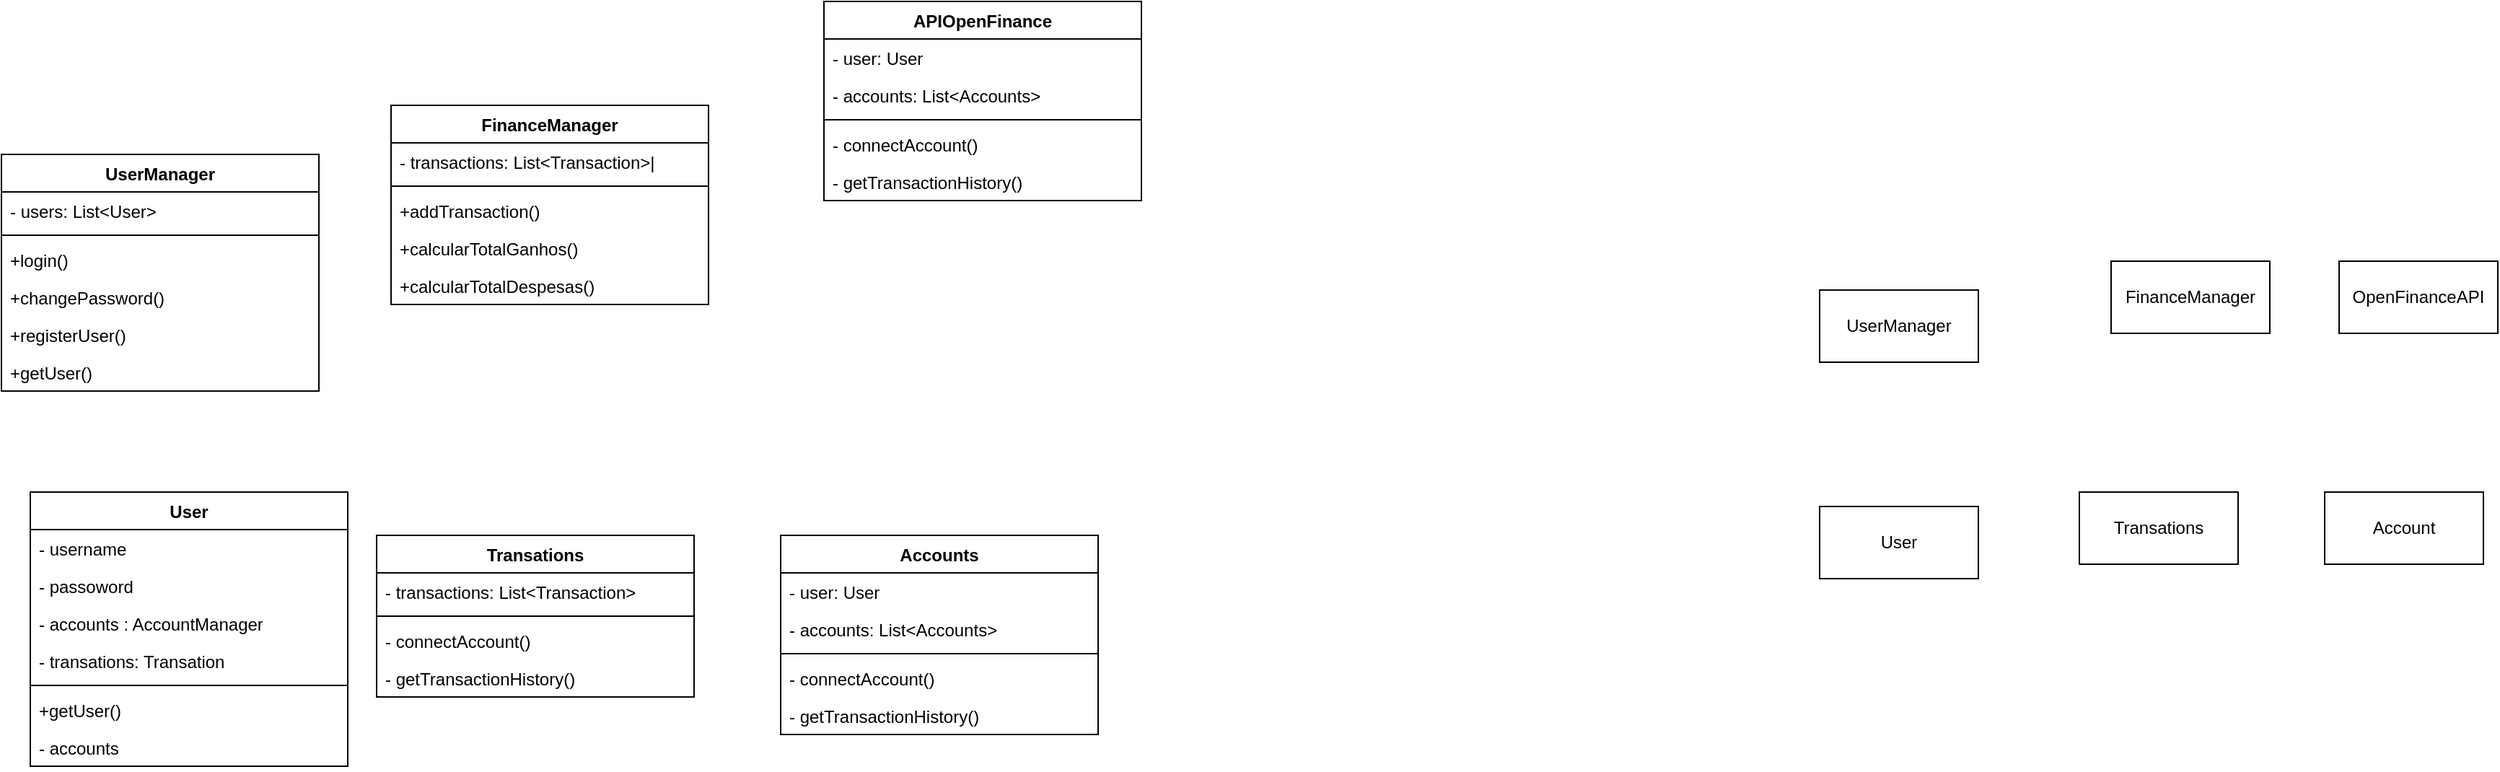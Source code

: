 <mxfile version="22.1.3" type="device">
  <diagram name="Page-1" id="efa7a0a1-bf9b-a30e-e6df-94a7791c09e9">
    <mxGraphModel dx="925" dy="505" grid="1" gridSize="10" guides="1" tooltips="1" connect="1" arrows="1" fold="1" page="1" pageScale="1" pageWidth="826" pageHeight="1169" background="none" math="0" shadow="0">
      <root>
        <mxCell id="0" />
        <mxCell id="1" parent="0" />
        <mxCell id="2zVJqXbOrUwPIhx-QW6m-122" value="OpenFinanceAPI" style="html=1;whiteSpace=wrap;" parent="1" vertex="1">
          <mxGeometry x="1700" y="270" width="110" height="50" as="geometry" />
        </mxCell>
        <mxCell id="2zVJqXbOrUwPIhx-QW6m-123" value="User" style="html=1;whiteSpace=wrap;" parent="1" vertex="1">
          <mxGeometry x="1340" y="440" width="110" height="50" as="geometry" />
        </mxCell>
        <mxCell id="2zVJqXbOrUwPIhx-QW6m-126" value="Transations" style="html=1;whiteSpace=wrap;" parent="1" vertex="1">
          <mxGeometry x="1520" y="430" width="110" height="50" as="geometry" />
        </mxCell>
        <mxCell id="2zVJqXbOrUwPIhx-QW6m-127" value="Account" style="html=1;whiteSpace=wrap;" parent="1" vertex="1">
          <mxGeometry x="1690" y="430" width="110" height="50" as="geometry" />
        </mxCell>
        <mxCell id="2zVJqXbOrUwPIhx-QW6m-144" value="UserManager" style="swimlane;fontStyle=1;align=center;verticalAlign=top;childLayout=stackLayout;horizontal=1;startSize=26;horizontalStack=0;resizeParent=1;resizeParentMax=0;resizeLast=0;collapsible=1;marginBottom=0;whiteSpace=wrap;html=1;" parent="1" vertex="1">
          <mxGeometry x="80" y="196" width="220" height="164" as="geometry" />
        </mxCell>
        <mxCell id="2zVJqXbOrUwPIhx-QW6m-145" value="- users: List&amp;lt;User&amp;gt;" style="text;strokeColor=none;fillColor=none;align=left;verticalAlign=top;spacingLeft=4;spacingRight=4;overflow=hidden;rotatable=0;points=[[0,0.5],[1,0.5]];portConstraint=eastwest;whiteSpace=wrap;html=1;" parent="2zVJqXbOrUwPIhx-QW6m-144" vertex="1">
          <mxGeometry y="26" width="220" height="26" as="geometry" />
        </mxCell>
        <mxCell id="2zVJqXbOrUwPIhx-QW6m-146" value="" style="line;strokeWidth=1;fillColor=none;align=left;verticalAlign=middle;spacingTop=-1;spacingLeft=3;spacingRight=3;rotatable=0;labelPosition=right;points=[];portConstraint=eastwest;strokeColor=inherit;" parent="2zVJqXbOrUwPIhx-QW6m-144" vertex="1">
          <mxGeometry y="52" width="220" height="8" as="geometry" />
        </mxCell>
        <mxCell id="2zVJqXbOrUwPIhx-QW6m-147" value="+login()" style="text;strokeColor=none;fillColor=none;align=left;verticalAlign=top;spacingLeft=4;spacingRight=4;overflow=hidden;rotatable=0;points=[[0,0.5],[1,0.5]];portConstraint=eastwest;whiteSpace=wrap;html=1;" parent="2zVJqXbOrUwPIhx-QW6m-144" vertex="1">
          <mxGeometry y="60" width="220" height="26" as="geometry" />
        </mxCell>
        <mxCell id="2zVJqXbOrUwPIhx-QW6m-148" value="+changePassword()" style="text;strokeColor=none;fillColor=none;align=left;verticalAlign=top;spacingLeft=4;spacingRight=4;overflow=hidden;rotatable=0;points=[[0,0.5],[1,0.5]];portConstraint=eastwest;whiteSpace=wrap;html=1;" parent="2zVJqXbOrUwPIhx-QW6m-144" vertex="1">
          <mxGeometry y="86" width="220" height="26" as="geometry" />
        </mxCell>
        <mxCell id="2zVJqXbOrUwPIhx-QW6m-149" value="+registerUser()" style="text;strokeColor=none;fillColor=none;align=left;verticalAlign=top;spacingLeft=4;spacingRight=4;overflow=hidden;rotatable=0;points=[[0,0.5],[1,0.5]];portConstraint=eastwest;whiteSpace=wrap;html=1;" parent="2zVJqXbOrUwPIhx-QW6m-144" vertex="1">
          <mxGeometry y="112" width="220" height="26" as="geometry" />
        </mxCell>
        <mxCell id="2zVJqXbOrUwPIhx-QW6m-150" value="+getUser()" style="text;strokeColor=none;fillColor=none;align=left;verticalAlign=top;spacingLeft=4;spacingRight=4;overflow=hidden;rotatable=0;points=[[0,0.5],[1,0.5]];portConstraint=eastwest;whiteSpace=wrap;html=1;" parent="2zVJqXbOrUwPIhx-QW6m-144" vertex="1">
          <mxGeometry y="138" width="220" height="26" as="geometry" />
        </mxCell>
        <mxCell id="2zVJqXbOrUwPIhx-QW6m-151" value="FinanceManager" style="swimlane;fontStyle=1;align=center;verticalAlign=top;childLayout=stackLayout;horizontal=1;startSize=26;horizontalStack=0;resizeParent=1;resizeParentMax=0;resizeLast=0;collapsible=1;marginBottom=0;whiteSpace=wrap;html=1;" parent="1" vertex="1">
          <mxGeometry x="350" y="162" width="220" height="138" as="geometry" />
        </mxCell>
        <mxCell id="2zVJqXbOrUwPIhx-QW6m-152" value="- transactions: List&amp;lt;Transaction&amp;gt;|" style="text;strokeColor=none;fillColor=none;align=left;verticalAlign=top;spacingLeft=4;spacingRight=4;overflow=hidden;rotatable=0;points=[[0,0.5],[1,0.5]];portConstraint=eastwest;whiteSpace=wrap;html=1;" parent="2zVJqXbOrUwPIhx-QW6m-151" vertex="1">
          <mxGeometry y="26" width="220" height="26" as="geometry" />
        </mxCell>
        <mxCell id="2zVJqXbOrUwPIhx-QW6m-153" value="" style="line;strokeWidth=1;fillColor=none;align=left;verticalAlign=middle;spacingTop=-1;spacingLeft=3;spacingRight=3;rotatable=0;labelPosition=right;points=[];portConstraint=eastwest;strokeColor=inherit;" parent="2zVJqXbOrUwPIhx-QW6m-151" vertex="1">
          <mxGeometry y="52" width="220" height="8" as="geometry" />
        </mxCell>
        <mxCell id="2zVJqXbOrUwPIhx-QW6m-154" value="+addTransaction()" style="text;strokeColor=none;fillColor=none;align=left;verticalAlign=top;spacingLeft=4;spacingRight=4;overflow=hidden;rotatable=0;points=[[0,0.5],[1,0.5]];portConstraint=eastwest;whiteSpace=wrap;html=1;" parent="2zVJqXbOrUwPIhx-QW6m-151" vertex="1">
          <mxGeometry y="60" width="220" height="26" as="geometry" />
        </mxCell>
        <mxCell id="2zVJqXbOrUwPIhx-QW6m-155" value="+calcularTotalGanhos()" style="text;strokeColor=none;fillColor=none;align=left;verticalAlign=top;spacingLeft=4;spacingRight=4;overflow=hidden;rotatable=0;points=[[0,0.5],[1,0.5]];portConstraint=eastwest;whiteSpace=wrap;html=1;" parent="2zVJqXbOrUwPIhx-QW6m-151" vertex="1">
          <mxGeometry y="86" width="220" height="26" as="geometry" />
        </mxCell>
        <mxCell id="2zVJqXbOrUwPIhx-QW6m-156" value="+calcularTotalDespesas()" style="text;strokeColor=none;fillColor=none;align=left;verticalAlign=top;spacingLeft=4;spacingRight=4;overflow=hidden;rotatable=0;points=[[0,0.5],[1,0.5]];portConstraint=eastwest;whiteSpace=wrap;html=1;" parent="2zVJqXbOrUwPIhx-QW6m-151" vertex="1">
          <mxGeometry y="112" width="220" height="26" as="geometry" />
        </mxCell>
        <mxCell id="2zVJqXbOrUwPIhx-QW6m-158" value="Accounts" style="swimlane;fontStyle=1;align=center;verticalAlign=top;childLayout=stackLayout;horizontal=1;startSize=26;horizontalStack=0;resizeParent=1;resizeParentMax=0;resizeLast=0;collapsible=1;marginBottom=0;whiteSpace=wrap;html=1;" parent="1" vertex="1">
          <mxGeometry x="620" y="460" width="220" height="138" as="geometry" />
        </mxCell>
        <mxCell id="2zVJqXbOrUwPIhx-QW6m-159" value="- user: User" style="text;strokeColor=none;fillColor=none;align=left;verticalAlign=top;spacingLeft=4;spacingRight=4;overflow=hidden;rotatable=0;points=[[0,0.5],[1,0.5]];portConstraint=eastwest;whiteSpace=wrap;html=1;" parent="2zVJqXbOrUwPIhx-QW6m-158" vertex="1">
          <mxGeometry y="26" width="220" height="26" as="geometry" />
        </mxCell>
        <mxCell id="5Q-AV8V6WS_3mqMm1_gA-12" value="- accounts: List&amp;lt;Accounts&amp;gt;" style="text;strokeColor=none;fillColor=none;align=left;verticalAlign=top;spacingLeft=4;spacingRight=4;overflow=hidden;rotatable=0;points=[[0,0.5],[1,0.5]];portConstraint=eastwest;whiteSpace=wrap;html=1;" vertex="1" parent="2zVJqXbOrUwPIhx-QW6m-158">
          <mxGeometry y="52" width="220" height="26" as="geometry" />
        </mxCell>
        <mxCell id="2zVJqXbOrUwPIhx-QW6m-160" value="" style="line;strokeWidth=1;fillColor=none;align=left;verticalAlign=middle;spacingTop=-1;spacingLeft=3;spacingRight=3;rotatable=0;labelPosition=right;points=[];portConstraint=eastwest;strokeColor=inherit;" parent="2zVJqXbOrUwPIhx-QW6m-158" vertex="1">
          <mxGeometry y="78" width="220" height="8" as="geometry" />
        </mxCell>
        <mxCell id="2zVJqXbOrUwPIhx-QW6m-161" value="- connectAccount()" style="text;strokeColor=none;fillColor=none;align=left;verticalAlign=top;spacingLeft=4;spacingRight=4;overflow=hidden;rotatable=0;points=[[0,0.5],[1,0.5]];portConstraint=eastwest;whiteSpace=wrap;html=1;" parent="2zVJqXbOrUwPIhx-QW6m-158" vertex="1">
          <mxGeometry y="86" width="220" height="26" as="geometry" />
        </mxCell>
        <mxCell id="2zVJqXbOrUwPIhx-QW6m-162" value="- getTransactionHistory()" style="text;strokeColor=none;fillColor=none;align=left;verticalAlign=top;spacingLeft=4;spacingRight=4;overflow=hidden;rotatable=0;points=[[0,0.5],[1,0.5]];portConstraint=eastwest;whiteSpace=wrap;html=1;" parent="2zVJqXbOrUwPIhx-QW6m-158" vertex="1">
          <mxGeometry y="112" width="220" height="26" as="geometry" />
        </mxCell>
        <mxCell id="5Q-AV8V6WS_3mqMm1_gA-1" value="User" style="swimlane;fontStyle=1;align=center;verticalAlign=top;childLayout=stackLayout;horizontal=1;startSize=26;horizontalStack=0;resizeParent=1;resizeParentMax=0;resizeLast=0;collapsible=1;marginBottom=0;whiteSpace=wrap;html=1;" vertex="1" parent="1">
          <mxGeometry x="100" y="430" width="220" height="190" as="geometry" />
        </mxCell>
        <mxCell id="5Q-AV8V6WS_3mqMm1_gA-4" value=" - username " style="text;strokeColor=none;fillColor=none;align=left;verticalAlign=top;spacingLeft=4;spacingRight=4;overflow=hidden;rotatable=0;points=[[0,0.5],[1,0.5]];portConstraint=eastwest;whiteSpace=wrap;html=1;" vertex="1" parent="5Q-AV8V6WS_3mqMm1_gA-1">
          <mxGeometry y="26" width="220" height="26" as="geometry" />
        </mxCell>
        <mxCell id="5Q-AV8V6WS_3mqMm1_gA-6" value="- passoword" style="text;strokeColor=none;fillColor=none;align=left;verticalAlign=top;spacingLeft=4;spacingRight=4;overflow=hidden;rotatable=0;points=[[0,0.5],[1,0.5]];portConstraint=eastwest;whiteSpace=wrap;html=1;" vertex="1" parent="5Q-AV8V6WS_3mqMm1_gA-1">
          <mxGeometry y="52" width="220" height="26" as="geometry" />
        </mxCell>
        <mxCell id="5Q-AV8V6WS_3mqMm1_gA-5" value="- accounts : AccountManager" style="text;strokeColor=none;fillColor=none;align=left;verticalAlign=top;spacingLeft=4;spacingRight=4;overflow=hidden;rotatable=0;points=[[0,0.5],[1,0.5]];portConstraint=eastwest;whiteSpace=wrap;html=1;" vertex="1" parent="5Q-AV8V6WS_3mqMm1_gA-1">
          <mxGeometry y="78" width="220" height="26" as="geometry" />
        </mxCell>
        <mxCell id="5Q-AV8V6WS_3mqMm1_gA-2" value="- transations: Transation" style="text;strokeColor=none;fillColor=none;align=left;verticalAlign=top;spacingLeft=4;spacingRight=4;overflow=hidden;rotatable=0;points=[[0,0.5],[1,0.5]];portConstraint=eastwest;whiteSpace=wrap;html=1;" vertex="1" parent="5Q-AV8V6WS_3mqMm1_gA-1">
          <mxGeometry y="104" width="220" height="26" as="geometry" />
        </mxCell>
        <mxCell id="5Q-AV8V6WS_3mqMm1_gA-3" value="" style="line;strokeWidth=1;fillColor=none;align=left;verticalAlign=middle;spacingTop=-1;spacingLeft=3;spacingRight=3;rotatable=0;labelPosition=right;points=[];portConstraint=eastwest;strokeColor=inherit;" vertex="1" parent="5Q-AV8V6WS_3mqMm1_gA-1">
          <mxGeometry y="130" width="220" height="8" as="geometry" />
        </mxCell>
        <mxCell id="5Q-AV8V6WS_3mqMm1_gA-7" value="+getUser()" style="text;strokeColor=none;fillColor=none;align=left;verticalAlign=top;spacingLeft=4;spacingRight=4;overflow=hidden;rotatable=0;points=[[0,0.5],[1,0.5]];portConstraint=eastwest;whiteSpace=wrap;html=1;" vertex="1" parent="5Q-AV8V6WS_3mqMm1_gA-1">
          <mxGeometry y="138" width="220" height="26" as="geometry" />
        </mxCell>
        <mxCell id="5Q-AV8V6WS_3mqMm1_gA-11" value="- accounts" style="text;strokeColor=none;fillColor=none;align=left;verticalAlign=top;spacingLeft=4;spacingRight=4;overflow=hidden;rotatable=0;points=[[0,0.5],[1,0.5]];portConstraint=eastwest;whiteSpace=wrap;html=1;" vertex="1" parent="5Q-AV8V6WS_3mqMm1_gA-1">
          <mxGeometry y="164" width="220" height="26" as="geometry" />
        </mxCell>
        <mxCell id="5Q-AV8V6WS_3mqMm1_gA-19" value="Transations" style="swimlane;fontStyle=1;align=center;verticalAlign=top;childLayout=stackLayout;horizontal=1;startSize=26;horizontalStack=0;resizeParent=1;resizeParentMax=0;resizeLast=0;collapsible=1;marginBottom=0;whiteSpace=wrap;html=1;" vertex="1" parent="1">
          <mxGeometry x="340" y="460" width="220" height="112" as="geometry" />
        </mxCell>
        <mxCell id="5Q-AV8V6WS_3mqMm1_gA-20" value="- transactions: List&amp;lt;Transaction&amp;gt;" style="text;strokeColor=none;fillColor=none;align=left;verticalAlign=top;spacingLeft=4;spacingRight=4;overflow=hidden;rotatable=0;points=[[0,0.5],[1,0.5]];portConstraint=eastwest;whiteSpace=wrap;html=1;" vertex="1" parent="5Q-AV8V6WS_3mqMm1_gA-19">
          <mxGeometry y="26" width="220" height="26" as="geometry" />
        </mxCell>
        <mxCell id="5Q-AV8V6WS_3mqMm1_gA-22" value="" style="line;strokeWidth=1;fillColor=none;align=left;verticalAlign=middle;spacingTop=-1;spacingLeft=3;spacingRight=3;rotatable=0;labelPosition=right;points=[];portConstraint=eastwest;strokeColor=inherit;" vertex="1" parent="5Q-AV8V6WS_3mqMm1_gA-19">
          <mxGeometry y="52" width="220" height="8" as="geometry" />
        </mxCell>
        <mxCell id="5Q-AV8V6WS_3mqMm1_gA-23" value="- connectAccount()" style="text;strokeColor=none;fillColor=none;align=left;verticalAlign=top;spacingLeft=4;spacingRight=4;overflow=hidden;rotatable=0;points=[[0,0.5],[1,0.5]];portConstraint=eastwest;whiteSpace=wrap;html=1;" vertex="1" parent="5Q-AV8V6WS_3mqMm1_gA-19">
          <mxGeometry y="60" width="220" height="26" as="geometry" />
        </mxCell>
        <mxCell id="5Q-AV8V6WS_3mqMm1_gA-24" value="- getTransactionHistory()" style="text;strokeColor=none;fillColor=none;align=left;verticalAlign=top;spacingLeft=4;spacingRight=4;overflow=hidden;rotatable=0;points=[[0,0.5],[1,0.5]];portConstraint=eastwest;whiteSpace=wrap;html=1;" vertex="1" parent="5Q-AV8V6WS_3mqMm1_gA-19">
          <mxGeometry y="86" width="220" height="26" as="geometry" />
        </mxCell>
        <mxCell id="5Q-AV8V6WS_3mqMm1_gA-25" value="APIOpenFinance" style="swimlane;fontStyle=1;align=center;verticalAlign=top;childLayout=stackLayout;horizontal=1;startSize=26;horizontalStack=0;resizeParent=1;resizeParentMax=0;resizeLast=0;collapsible=1;marginBottom=0;whiteSpace=wrap;html=1;" vertex="1" parent="1">
          <mxGeometry x="650" y="90" width="220" height="138" as="geometry" />
        </mxCell>
        <mxCell id="5Q-AV8V6WS_3mqMm1_gA-26" value="- user: User" style="text;strokeColor=none;fillColor=none;align=left;verticalAlign=top;spacingLeft=4;spacingRight=4;overflow=hidden;rotatable=0;points=[[0,0.5],[1,0.5]];portConstraint=eastwest;whiteSpace=wrap;html=1;" vertex="1" parent="5Q-AV8V6WS_3mqMm1_gA-25">
          <mxGeometry y="26" width="220" height="26" as="geometry" />
        </mxCell>
        <mxCell id="5Q-AV8V6WS_3mqMm1_gA-27" value="- accounts: List&amp;lt;Accounts&amp;gt;" style="text;strokeColor=none;fillColor=none;align=left;verticalAlign=top;spacingLeft=4;spacingRight=4;overflow=hidden;rotatable=0;points=[[0,0.5],[1,0.5]];portConstraint=eastwest;whiteSpace=wrap;html=1;" vertex="1" parent="5Q-AV8V6WS_3mqMm1_gA-25">
          <mxGeometry y="52" width="220" height="26" as="geometry" />
        </mxCell>
        <mxCell id="5Q-AV8V6WS_3mqMm1_gA-28" value="" style="line;strokeWidth=1;fillColor=none;align=left;verticalAlign=middle;spacingTop=-1;spacingLeft=3;spacingRight=3;rotatable=0;labelPosition=right;points=[];portConstraint=eastwest;strokeColor=inherit;" vertex="1" parent="5Q-AV8V6WS_3mqMm1_gA-25">
          <mxGeometry y="78" width="220" height="8" as="geometry" />
        </mxCell>
        <mxCell id="5Q-AV8V6WS_3mqMm1_gA-29" value="- connectAccount()" style="text;strokeColor=none;fillColor=none;align=left;verticalAlign=top;spacingLeft=4;spacingRight=4;overflow=hidden;rotatable=0;points=[[0,0.5],[1,0.5]];portConstraint=eastwest;whiteSpace=wrap;html=1;" vertex="1" parent="5Q-AV8V6WS_3mqMm1_gA-25">
          <mxGeometry y="86" width="220" height="26" as="geometry" />
        </mxCell>
        <mxCell id="5Q-AV8V6WS_3mqMm1_gA-30" value="- getTransactionHistory()" style="text;strokeColor=none;fillColor=none;align=left;verticalAlign=top;spacingLeft=4;spacingRight=4;overflow=hidden;rotatable=0;points=[[0,0.5],[1,0.5]];portConstraint=eastwest;whiteSpace=wrap;html=1;" vertex="1" parent="5Q-AV8V6WS_3mqMm1_gA-25">
          <mxGeometry y="112" width="220" height="26" as="geometry" />
        </mxCell>
        <mxCell id="5Q-AV8V6WS_3mqMm1_gA-37" value="FinanceManager" style="html=1;whiteSpace=wrap;" vertex="1" parent="1">
          <mxGeometry x="1542" y="270" width="110" height="50" as="geometry" />
        </mxCell>
        <mxCell id="5Q-AV8V6WS_3mqMm1_gA-38" value="UserManager" style="html=1;whiteSpace=wrap;" vertex="1" parent="1">
          <mxGeometry x="1340" y="290" width="110" height="50" as="geometry" />
        </mxCell>
      </root>
    </mxGraphModel>
  </diagram>
</mxfile>
